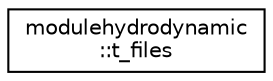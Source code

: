 digraph "Graphical Class Hierarchy"
{
 // LATEX_PDF_SIZE
  edge [fontname="Helvetica",fontsize="10",labelfontname="Helvetica",labelfontsize="10"];
  node [fontname="Helvetica",fontsize="10",shape=record];
  rankdir="LR";
  Node0 [label="modulehydrodynamic\l::t_files",height=0.2,width=0.4,color="black", fillcolor="white", style="filled",URL="$structmodulehydrodynamic_1_1t__files.html",tooltip=" "];
}
